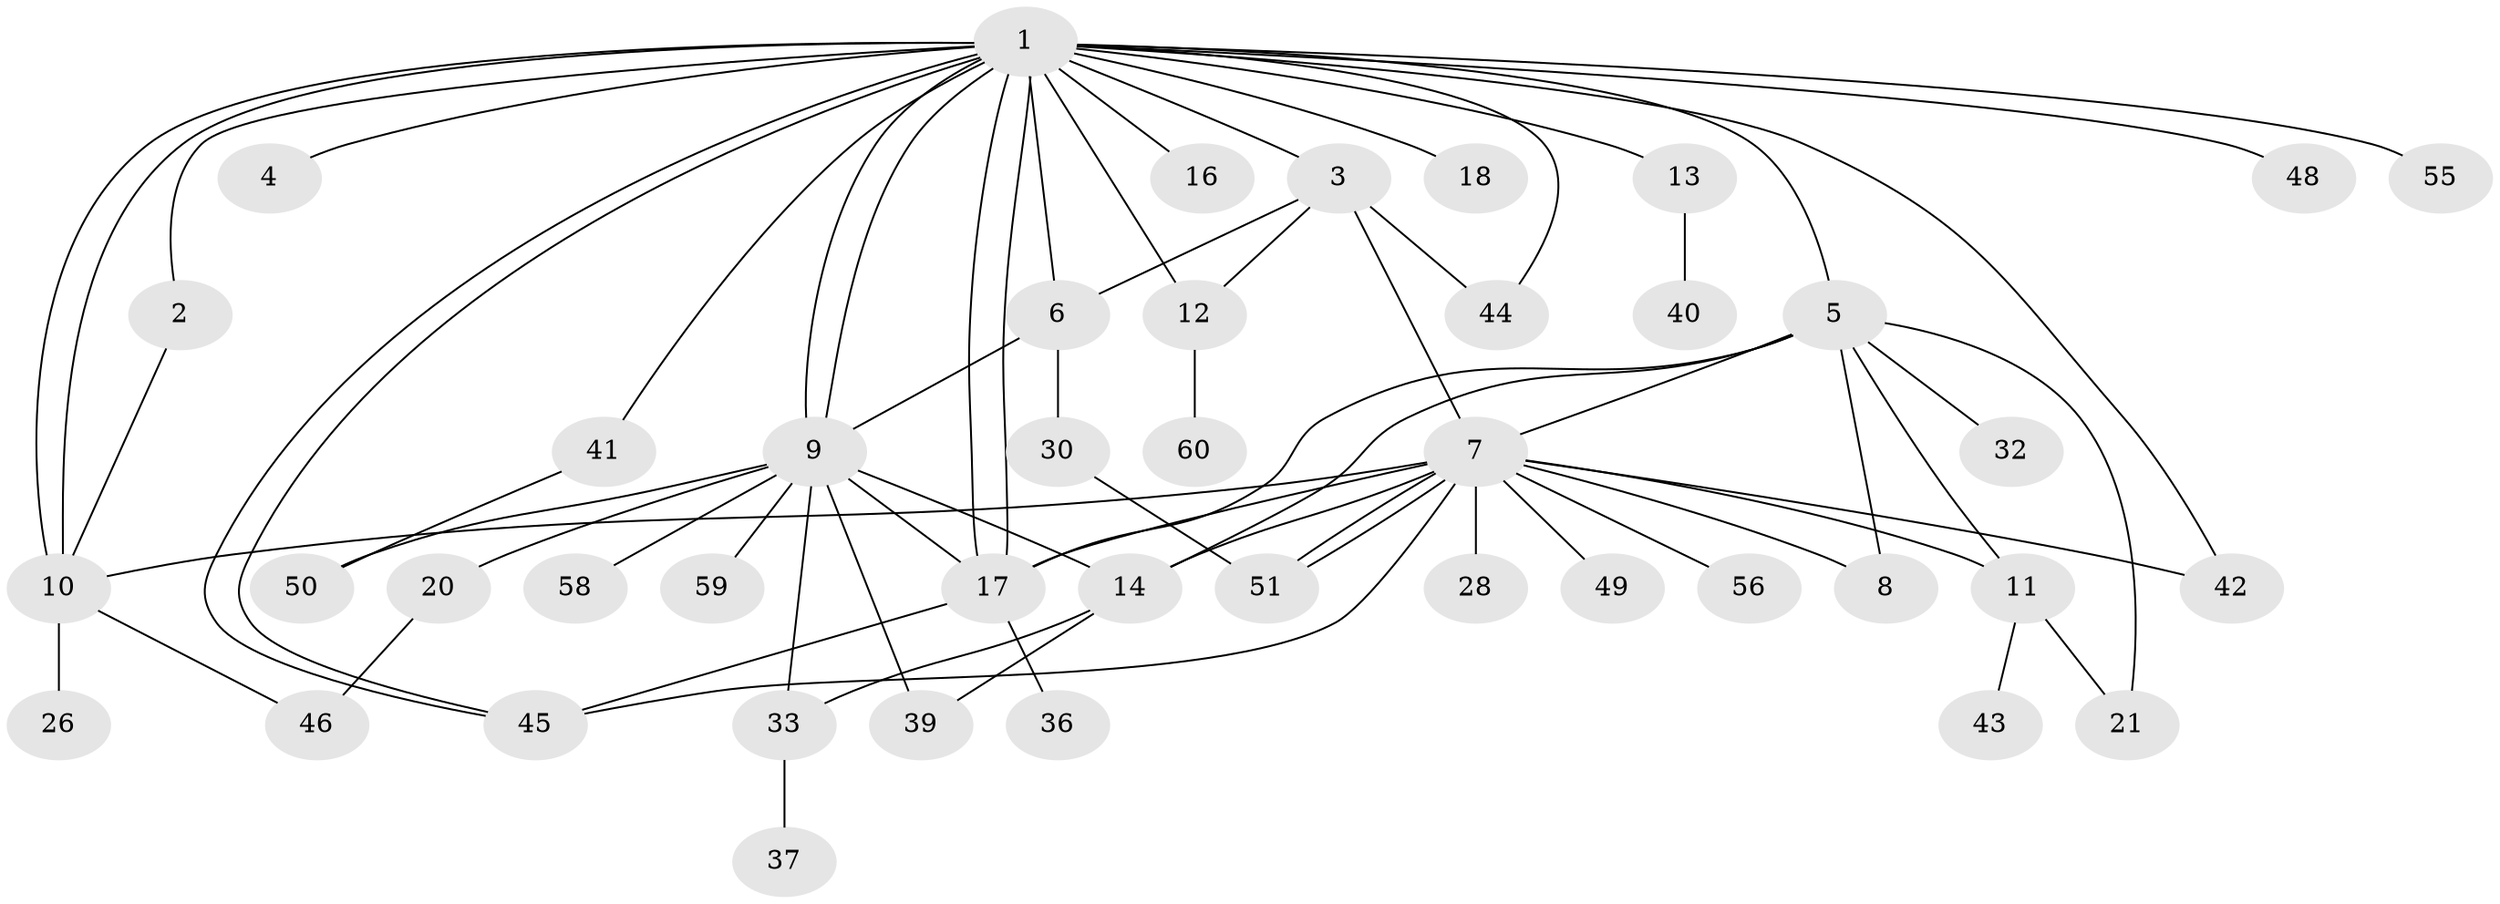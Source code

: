 // Generated by graph-tools (version 1.1) at 2025/23/03/03/25 07:23:54]
// undirected, 43 vertices, 70 edges
graph export_dot {
graph [start="1"]
  node [color=gray90,style=filled];
  1 [super="+24"];
  2 [super="+62"];
  3 [super="+38"];
  4;
  5 [super="+54"];
  6 [super="+61"];
  7 [super="+15"];
  8 [super="+35"];
  9 [super="+29"];
  10 [super="+31"];
  11 [super="+52"];
  12 [super="+27"];
  13 [super="+22"];
  14 [super="+25"];
  16;
  17 [super="+19"];
  18;
  20 [super="+23"];
  21;
  26;
  28;
  30 [super="+34"];
  32;
  33 [super="+57"];
  36;
  37;
  39;
  40;
  41;
  42;
  43;
  44;
  45;
  46 [super="+47"];
  48;
  49;
  50 [super="+53"];
  51;
  55;
  56;
  58;
  59;
  60;
  1 -- 2;
  1 -- 3;
  1 -- 4;
  1 -- 5;
  1 -- 9;
  1 -- 9;
  1 -- 10;
  1 -- 10;
  1 -- 12;
  1 -- 13;
  1 -- 16 [weight=2];
  1 -- 17;
  1 -- 17;
  1 -- 18;
  1 -- 41;
  1 -- 42;
  1 -- 44;
  1 -- 45;
  1 -- 45;
  1 -- 48;
  1 -- 55;
  1 -- 6;
  2 -- 10;
  3 -- 6;
  3 -- 7;
  3 -- 44;
  3 -- 12;
  5 -- 7;
  5 -- 8;
  5 -- 11;
  5 -- 14;
  5 -- 21 [weight=2];
  5 -- 32;
  5 -- 17;
  6 -- 30;
  6 -- 9;
  7 -- 8;
  7 -- 11;
  7 -- 14;
  7 -- 42;
  7 -- 45;
  7 -- 49;
  7 -- 51;
  7 -- 51;
  7 -- 56;
  7 -- 10;
  7 -- 28;
  7 -- 17;
  9 -- 17;
  9 -- 20 [weight=2];
  9 -- 39 [weight=2];
  9 -- 50;
  9 -- 33;
  9 -- 58;
  9 -- 59;
  9 -- 14;
  10 -- 26;
  10 -- 46;
  11 -- 21;
  11 -- 43;
  12 -- 60;
  13 -- 40;
  14 -- 33;
  14 -- 39;
  17 -- 36;
  17 -- 45;
  20 -- 46;
  30 -- 51;
  33 -- 37;
  41 -- 50;
}
